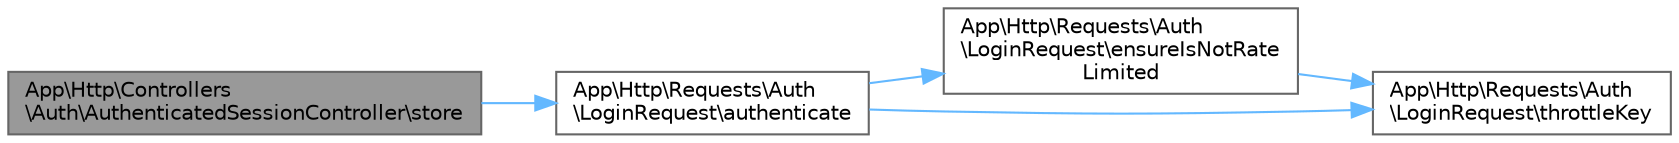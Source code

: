 digraph "App\Http\Controllers\Auth\AuthenticatedSessionController\store"
{
 // LATEX_PDF_SIZE
  bgcolor="transparent";
  edge [fontname=Helvetica,fontsize=10,labelfontname=Helvetica,labelfontsize=10];
  node [fontname=Helvetica,fontsize=10,shape=box,height=0.2,width=0.4];
  rankdir="LR";
  Node1 [id="Node000001",label="App\\Http\\Controllers\l\\Auth\\AuthenticatedSessionController\\store",height=0.2,width=0.4,color="gray40", fillcolor="grey60", style="filled", fontcolor="black",tooltip=" "];
  Node1 -> Node2 [id="edge1_Node000001_Node000002",color="steelblue1",style="solid",tooltip=" "];
  Node2 [id="Node000002",label="App\\Http\\Requests\\Auth\l\\LoginRequest\\authenticate",height=0.2,width=0.4,color="grey40", fillcolor="white", style="filled",URL="$class_app_1_1_http_1_1_requests_1_1_auth_1_1_login_request.html#a7be4cc5f6c415464b716807cc1b862ce",tooltip=" "];
  Node2 -> Node3 [id="edge2_Node000002_Node000003",color="steelblue1",style="solid",tooltip=" "];
  Node3 [id="Node000003",label="App\\Http\\Requests\\Auth\l\\LoginRequest\\ensureIsNotRate\lLimited",height=0.2,width=0.4,color="grey40", fillcolor="white", style="filled",URL="$class_app_1_1_http_1_1_requests_1_1_auth_1_1_login_request.html#a673cadc2bf050f1c139636c261bc996e",tooltip=" "];
  Node3 -> Node4 [id="edge3_Node000003_Node000004",color="steelblue1",style="solid",tooltip=" "];
  Node4 [id="Node000004",label="App\\Http\\Requests\\Auth\l\\LoginRequest\\throttleKey",height=0.2,width=0.4,color="grey40", fillcolor="white", style="filled",URL="$class_app_1_1_http_1_1_requests_1_1_auth_1_1_login_request.html#aea2a6943931bedd74179057a5d67bb5c",tooltip=" "];
  Node2 -> Node4 [id="edge4_Node000002_Node000004",color="steelblue1",style="solid",tooltip=" "];
}
